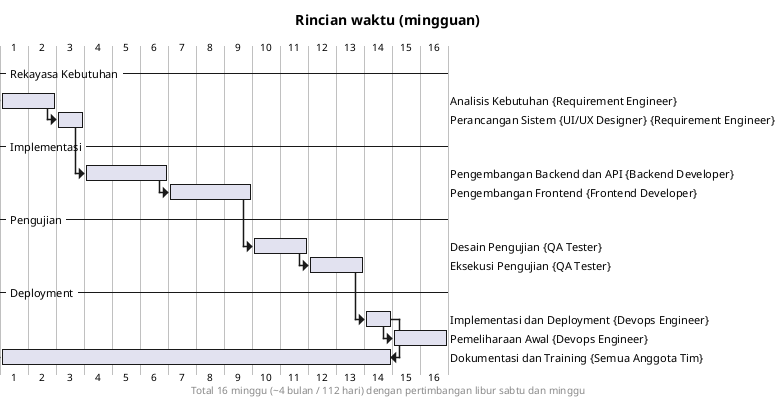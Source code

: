 @startgantt
printscale weekly
hide resources footbox

Title Rincian waktu (mingguan)
Label on last column

-- Rekayasa Kebutuhan --
[Analisis Kebutuhan] as [analisa] on {Requirement Engineer} requires 2 weeks
then [Perancangan Sistem] as [desain] on {UI/UX Designer} {Requirement Engineer} requires 2 weeks

-- Implementasi --
then [Pengembangan Backend dan API] as [backend] on {Backend Developer} requires 3 week
then [Pengembangan Frontend] as [frontend] on {Frontend Developer} requires 3 week

-- Pengujian --
then [Desain Pengujian] as [desain-testing] on {QA Tester} requires 2 week
then [Eksekusi Pengujian] as [testing] on {QA Tester} requires 2 week

-- Deployment --
then [Implementasi dan Deployment] as [deploy] on {Devops Engineer} requires 1 week
then [Pemeliharaan Awal] as [pemeliharaan] on {Devops Engineer} requires 2 week

[Dokumentasi dan Training] as [dokumentasi] on {Semua Anggota Tim} starts at [analisa]'s start and ends at [deploy]'s end

footer Total 16 minggu (~4 bulan / 112 hari) dengan pertimbangan libur sabtu dan minggu

@endgantt
